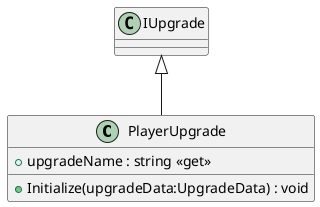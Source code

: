 @startuml
class PlayerUpgrade {
    + upgradeName : string <<get>>
    + Initialize(upgradeData:UpgradeData) : void
}
IUpgrade <|-- PlayerUpgrade
@enduml
